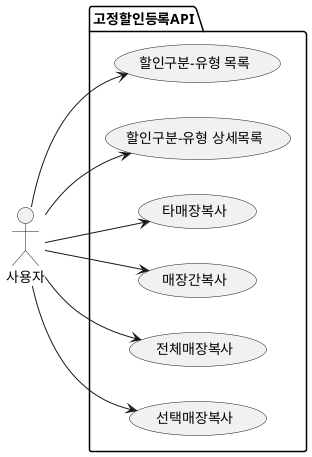 @startuml Fix Discount Reg Usecase

left to right direction

actor "사용자" as user

package 고정할인등록API{
  usecase "할인구분-유형 목록" AS UC11
  usecase "할인구분-유형 상세목록" AS UC12
  usecase "타매장복사" AS UC13
  usecase "매장간복사" AS UC14
  usecase "전체매장복사" AS UC15
  usecase "선택매장복사" AS UC16
}

' 사용자
user --> UC11
user --> UC12
user --> UC13
user --> UC14
user --> UC15
user --> UC16

@enduml